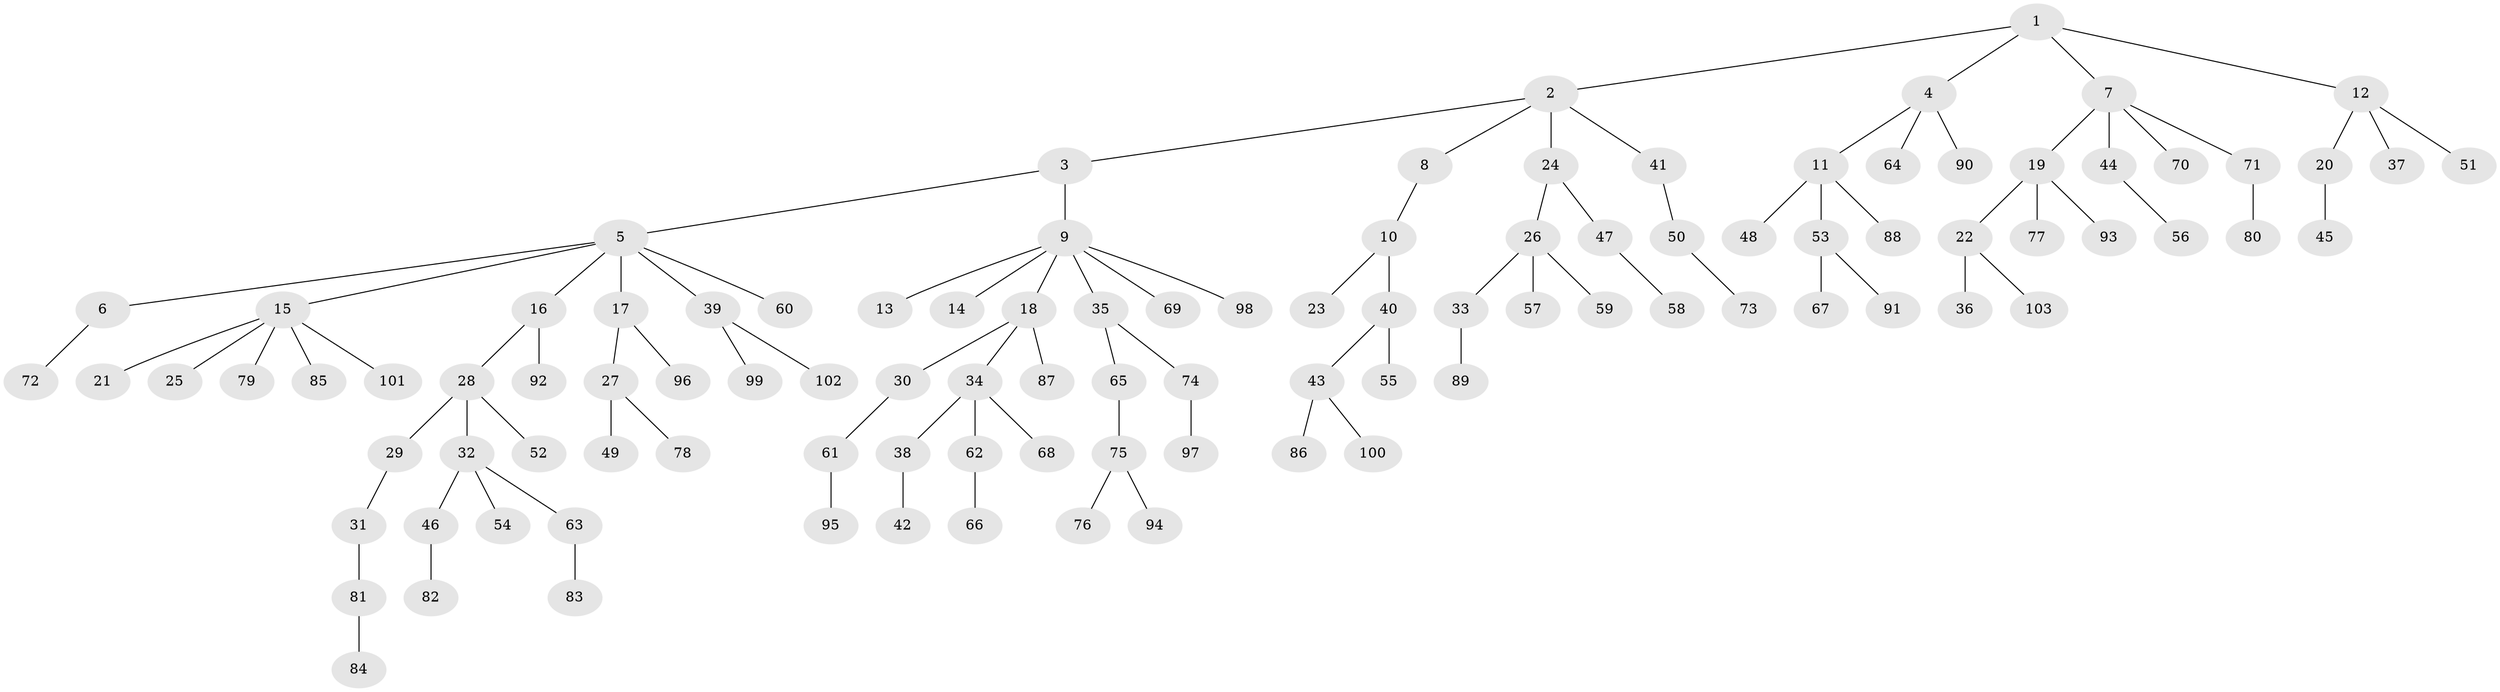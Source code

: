 // coarse degree distribution, {6: 0.04225352112676056, 5: 0.07042253521126761, 8: 0.014084507042253521, 1: 0.6338028169014085, 2: 0.1267605633802817, 3: 0.08450704225352113, 4: 0.028169014084507043}
// Generated by graph-tools (version 1.1) at 2025/42/03/06/25 10:42:02]
// undirected, 103 vertices, 102 edges
graph export_dot {
graph [start="1"]
  node [color=gray90,style=filled];
  1;
  2;
  3;
  4;
  5;
  6;
  7;
  8;
  9;
  10;
  11;
  12;
  13;
  14;
  15;
  16;
  17;
  18;
  19;
  20;
  21;
  22;
  23;
  24;
  25;
  26;
  27;
  28;
  29;
  30;
  31;
  32;
  33;
  34;
  35;
  36;
  37;
  38;
  39;
  40;
  41;
  42;
  43;
  44;
  45;
  46;
  47;
  48;
  49;
  50;
  51;
  52;
  53;
  54;
  55;
  56;
  57;
  58;
  59;
  60;
  61;
  62;
  63;
  64;
  65;
  66;
  67;
  68;
  69;
  70;
  71;
  72;
  73;
  74;
  75;
  76;
  77;
  78;
  79;
  80;
  81;
  82;
  83;
  84;
  85;
  86;
  87;
  88;
  89;
  90;
  91;
  92;
  93;
  94;
  95;
  96;
  97;
  98;
  99;
  100;
  101;
  102;
  103;
  1 -- 2;
  1 -- 4;
  1 -- 7;
  1 -- 12;
  2 -- 3;
  2 -- 8;
  2 -- 24;
  2 -- 41;
  3 -- 5;
  3 -- 9;
  4 -- 11;
  4 -- 64;
  4 -- 90;
  5 -- 6;
  5 -- 15;
  5 -- 16;
  5 -- 17;
  5 -- 39;
  5 -- 60;
  6 -- 72;
  7 -- 19;
  7 -- 44;
  7 -- 70;
  7 -- 71;
  8 -- 10;
  9 -- 13;
  9 -- 14;
  9 -- 18;
  9 -- 35;
  9 -- 69;
  9 -- 98;
  10 -- 23;
  10 -- 40;
  11 -- 48;
  11 -- 53;
  11 -- 88;
  12 -- 20;
  12 -- 37;
  12 -- 51;
  15 -- 21;
  15 -- 25;
  15 -- 79;
  15 -- 85;
  15 -- 101;
  16 -- 28;
  16 -- 92;
  17 -- 27;
  17 -- 96;
  18 -- 30;
  18 -- 34;
  18 -- 87;
  19 -- 22;
  19 -- 77;
  19 -- 93;
  20 -- 45;
  22 -- 36;
  22 -- 103;
  24 -- 26;
  24 -- 47;
  26 -- 33;
  26 -- 57;
  26 -- 59;
  27 -- 49;
  27 -- 78;
  28 -- 29;
  28 -- 32;
  28 -- 52;
  29 -- 31;
  30 -- 61;
  31 -- 81;
  32 -- 46;
  32 -- 54;
  32 -- 63;
  33 -- 89;
  34 -- 38;
  34 -- 62;
  34 -- 68;
  35 -- 65;
  35 -- 74;
  38 -- 42;
  39 -- 99;
  39 -- 102;
  40 -- 43;
  40 -- 55;
  41 -- 50;
  43 -- 86;
  43 -- 100;
  44 -- 56;
  46 -- 82;
  47 -- 58;
  50 -- 73;
  53 -- 67;
  53 -- 91;
  61 -- 95;
  62 -- 66;
  63 -- 83;
  65 -- 75;
  71 -- 80;
  74 -- 97;
  75 -- 76;
  75 -- 94;
  81 -- 84;
}
